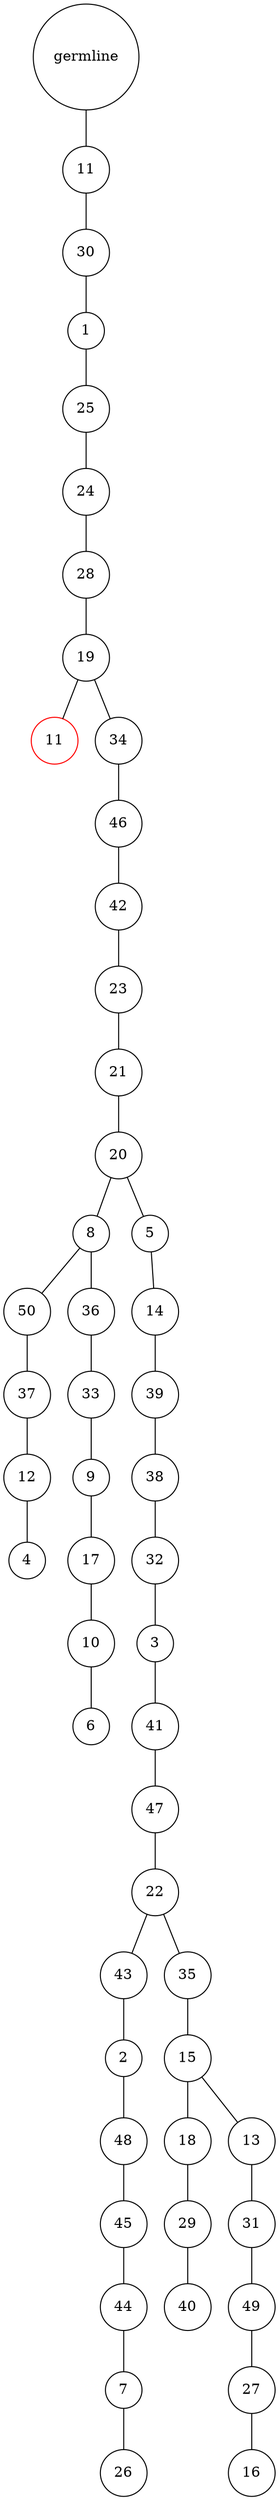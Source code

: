 graph {
	rankdir=UD;
	splines=line;
	node [shape=circle]
	"0x7f2164f556d0" [label="germline"];
	"0x7f2164f55700" [label="11"];
	"0x7f2164f556d0" -- "0x7f2164f55700" ;
	"0x7f2164f55730" [label="30"];
	"0x7f2164f55700" -- "0x7f2164f55730" ;
	"0x7f2164f55760" [label="1"];
	"0x7f2164f55730" -- "0x7f2164f55760" ;
	"0x7f2164f55790" [label="25"];
	"0x7f2164f55760" -- "0x7f2164f55790" ;
	"0x7f2164f557c0" [label="24"];
	"0x7f2164f55790" -- "0x7f2164f557c0" ;
	"0x7f2164f557f0" [label="28"];
	"0x7f2164f557c0" -- "0x7f2164f557f0" ;
	"0x7f2164f55820" [label="19"];
	"0x7f2164f557f0" -- "0x7f2164f55820" ;
	"0x7f2164f55850" [label="11",color="red"];
	"0x7f2164f55820" -- "0x7f2164f55850" ;
	"0x7f2164f55880" [label="34"];
	"0x7f2164f55820" -- "0x7f2164f55880" ;
	"0x7f2164f558b0" [label="46"];
	"0x7f2164f55880" -- "0x7f2164f558b0" ;
	"0x7f2164f558e0" [label="42"];
	"0x7f2164f558b0" -- "0x7f2164f558e0" ;
	"0x7f2164f55910" [label="23"];
	"0x7f2164f558e0" -- "0x7f2164f55910" ;
	"0x7f2164f55940" [label="21"];
	"0x7f2164f55910" -- "0x7f2164f55940" ;
	"0x7f2164f55970" [label="20"];
	"0x7f2164f55940" -- "0x7f2164f55970" ;
	"0x7f2164f559a0" [label="8"];
	"0x7f2164f55970" -- "0x7f2164f559a0" ;
	"0x7f2164f559d0" [label="50"];
	"0x7f2164f559a0" -- "0x7f2164f559d0" ;
	"0x7f2164f55a00" [label="37"];
	"0x7f2164f559d0" -- "0x7f2164f55a00" ;
	"0x7f2164f55a30" [label="12"];
	"0x7f2164f55a00" -- "0x7f2164f55a30" ;
	"0x7f2164f55a60" [label="4"];
	"0x7f2164f55a30" -- "0x7f2164f55a60" ;
	"0x7f2164f55a90" [label="36"];
	"0x7f2164f559a0" -- "0x7f2164f55a90" ;
	"0x7f2164f55ac0" [label="33"];
	"0x7f2164f55a90" -- "0x7f2164f55ac0" ;
	"0x7f2164f55af0" [label="9"];
	"0x7f2164f55ac0" -- "0x7f2164f55af0" ;
	"0x7f2164f55b20" [label="17"];
	"0x7f2164f55af0" -- "0x7f2164f55b20" ;
	"0x7f2164f55b50" [label="10"];
	"0x7f2164f55b20" -- "0x7f2164f55b50" ;
	"0x7f2164f55b80" [label="6"];
	"0x7f2164f55b50" -- "0x7f2164f55b80" ;
	"0x7f2164f55bb0" [label="5"];
	"0x7f2164f55970" -- "0x7f2164f55bb0" ;
	"0x7f2164f55be0" [label="14"];
	"0x7f2164f55bb0" -- "0x7f2164f55be0" ;
	"0x7f2164f55c10" [label="39"];
	"0x7f2164f55be0" -- "0x7f2164f55c10" ;
	"0x7f2164f55c40" [label="38"];
	"0x7f2164f55c10" -- "0x7f2164f55c40" ;
	"0x7f2164f55c70" [label="32"];
	"0x7f2164f55c40" -- "0x7f2164f55c70" ;
	"0x7f2164f55ca0" [label="3"];
	"0x7f2164f55c70" -- "0x7f2164f55ca0" ;
	"0x7f2164f55cd0" [label="41"];
	"0x7f2164f55ca0" -- "0x7f2164f55cd0" ;
	"0x7f2164f55d00" [label="47"];
	"0x7f2164f55cd0" -- "0x7f2164f55d00" ;
	"0x7f2164f55d30" [label="22"];
	"0x7f2164f55d00" -- "0x7f2164f55d30" ;
	"0x7f2164f55d60" [label="43"];
	"0x7f2164f55d30" -- "0x7f2164f55d60" ;
	"0x7f2164f55d90" [label="2"];
	"0x7f2164f55d60" -- "0x7f2164f55d90" ;
	"0x7f2164f55dc0" [label="48"];
	"0x7f2164f55d90" -- "0x7f2164f55dc0" ;
	"0x7f2164f55df0" [label="45"];
	"0x7f2164f55dc0" -- "0x7f2164f55df0" ;
	"0x7f2164f55e20" [label="44"];
	"0x7f2164f55df0" -- "0x7f2164f55e20" ;
	"0x7f2164f55e50" [label="7"];
	"0x7f2164f55e20" -- "0x7f2164f55e50" ;
	"0x7f2164f55e80" [label="26"];
	"0x7f2164f55e50" -- "0x7f2164f55e80" ;
	"0x7f2164f55eb0" [label="35"];
	"0x7f2164f55d30" -- "0x7f2164f55eb0" ;
	"0x7f2164f55ee0" [label="15"];
	"0x7f2164f55eb0" -- "0x7f2164f55ee0" ;
	"0x7f2164f55f10" [label="18"];
	"0x7f2164f55ee0" -- "0x7f2164f55f10" ;
	"0x7f2164f55f40" [label="29"];
	"0x7f2164f55f10" -- "0x7f2164f55f40" ;
	"0x7f2164f55f70" [label="40"];
	"0x7f2164f55f40" -- "0x7f2164f55f70" ;
	"0x7f2164f55fa0" [label="13"];
	"0x7f2164f55ee0" -- "0x7f2164f55fa0" ;
	"0x7f2164f55fd0" [label="31"];
	"0x7f2164f55fa0" -- "0x7f2164f55fd0" ;
	"0x7f2164eda040" [label="49"];
	"0x7f2164f55fd0" -- "0x7f2164eda040" ;
	"0x7f2164eda070" [label="27"];
	"0x7f2164eda040" -- "0x7f2164eda070" ;
	"0x7f2164eda0a0" [label="16"];
	"0x7f2164eda070" -- "0x7f2164eda0a0" ;
}
